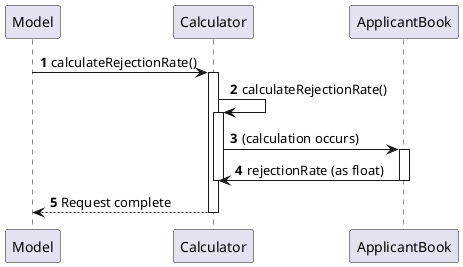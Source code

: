@startuml
'https://plantuml.com/sequence-diagram

autonumber

Model -> Calculator: calculateRejectionRate()
activate Calculator

Calculator -> Calculator: calculateRejectionRate()
activate Calculator
Calculator -> ApplicantBook: (calculation occurs)
activate ApplicantBook

ApplicantBook -> Calculator: rejectionRate (as float)
deactivate ApplicantBook
deactivate Calculator

Calculator --> Model: Request complete
deactivate Calculator
@enduml